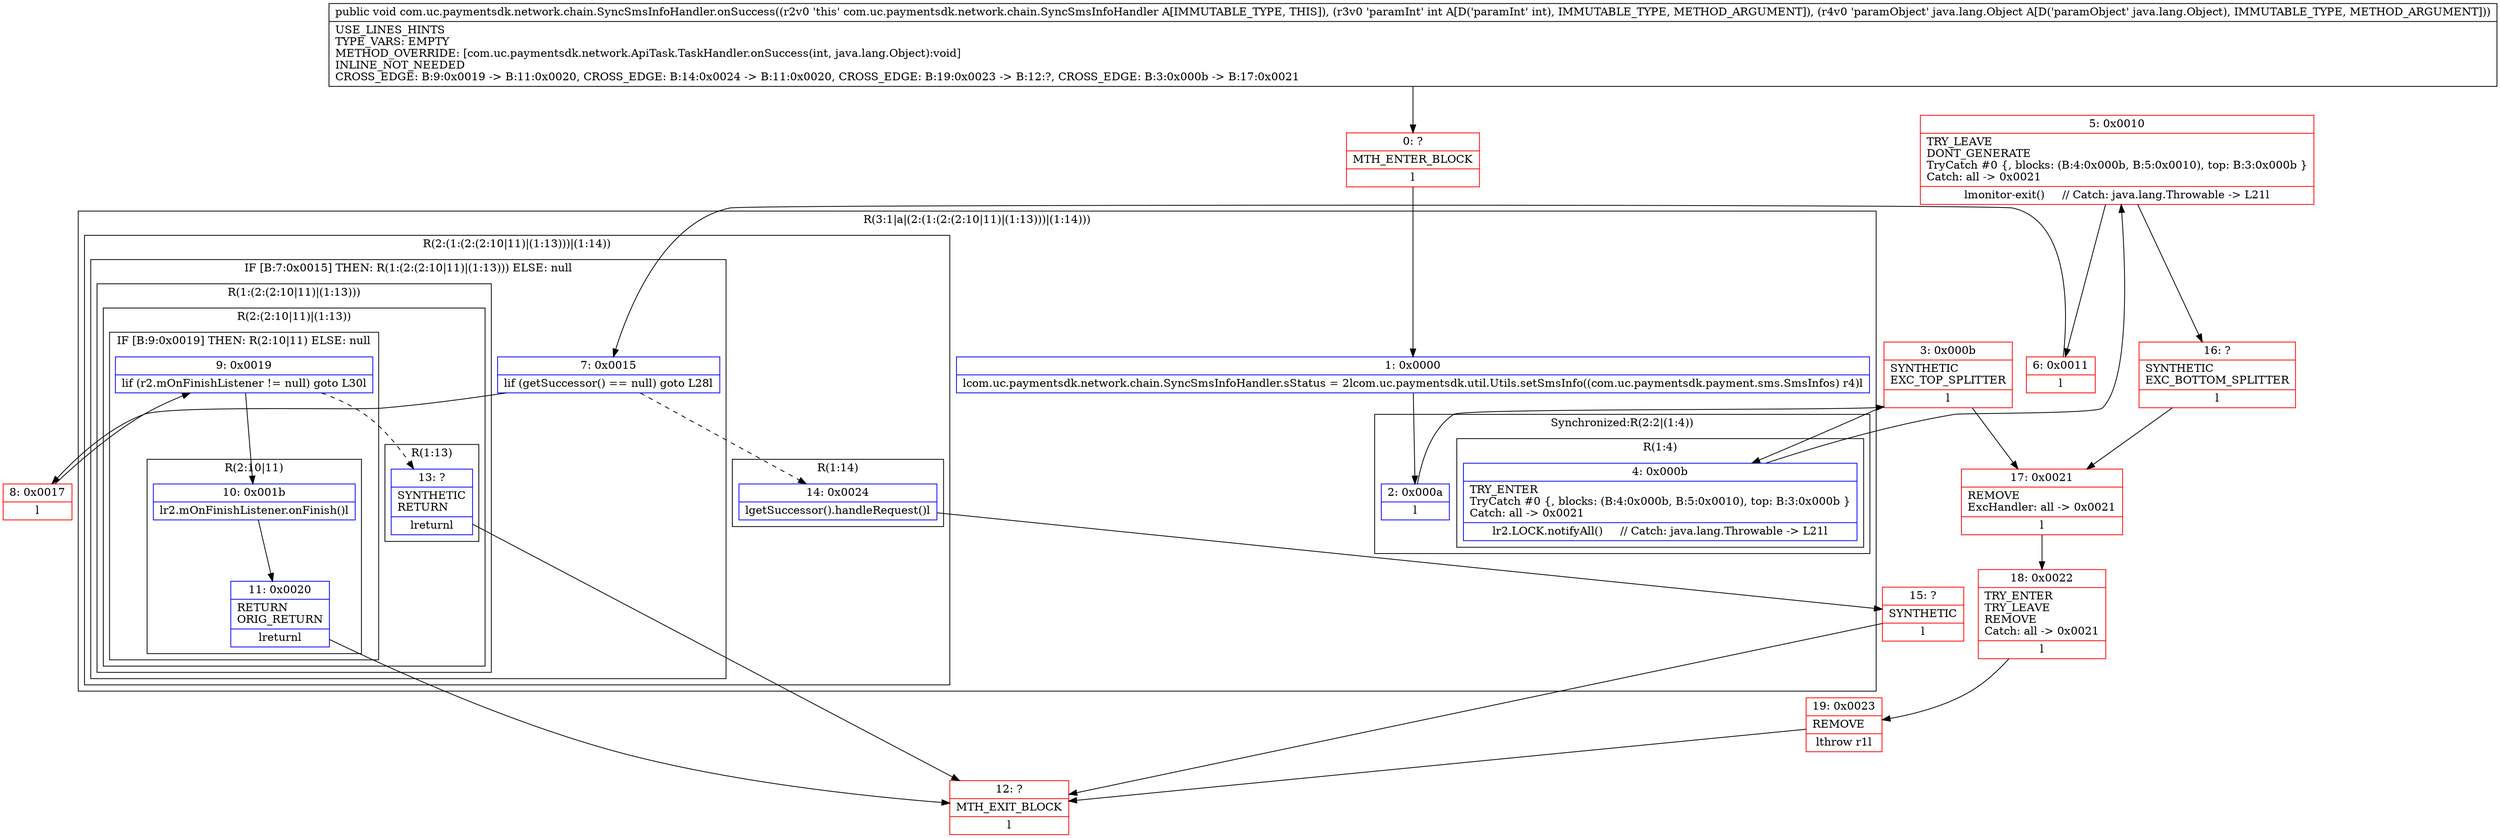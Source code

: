 digraph "CFG forcom.uc.paymentsdk.network.chain.SyncSmsInfoHandler.onSuccess(ILjava\/lang\/Object;)V" {
subgraph cluster_Region_521415752 {
label = "R(3:1|a|(2:(1:(2:(2:10|11)|(1:13)))|(1:14)))";
node [shape=record,color=blue];
Node_1 [shape=record,label="{1\:\ 0x0000|lcom.uc.paymentsdk.network.chain.SyncSmsInfoHandler.sStatus = 2lcom.uc.paymentsdk.util.Utils.setSmsInfo((com.uc.paymentsdk.payment.sms.SmsInfos) r4)l}"];
subgraph cluster_SynchronizedRegion_1103890630 {
label = "Synchronized:R(2:2|(1:4))";
node [shape=record,color=blue];
Node_2 [shape=record,label="{2\:\ 0x000a|l}"];
subgraph cluster_Region_1925670346 {
label = "R(1:4)";
node [shape=record,color=blue];
Node_4 [shape=record,label="{4\:\ 0x000b|TRY_ENTER\lTryCatch #0 \{, blocks: (B:4:0x000b, B:5:0x0010), top: B:3:0x000b \}\lCatch: all \-\> 0x0021\l|lr2.LOCK.notifyAll()     \/\/ Catch: java.lang.Throwable \-\> L21l}"];
}
}
subgraph cluster_Region_1755335238 {
label = "R(2:(1:(2:(2:10|11)|(1:13)))|(1:14))";
node [shape=record,color=blue];
subgraph cluster_IfRegion_1458068854 {
label = "IF [B:7:0x0015] THEN: R(1:(2:(2:10|11)|(1:13))) ELSE: null";
node [shape=record,color=blue];
Node_7 [shape=record,label="{7\:\ 0x0015|lif (getSuccessor() == null) goto L28l}"];
subgraph cluster_Region_2000938325 {
label = "R(1:(2:(2:10|11)|(1:13)))";
node [shape=record,color=blue];
subgraph cluster_Region_1046689602 {
label = "R(2:(2:10|11)|(1:13))";
node [shape=record,color=blue];
subgraph cluster_IfRegion_1425778866 {
label = "IF [B:9:0x0019] THEN: R(2:10|11) ELSE: null";
node [shape=record,color=blue];
Node_9 [shape=record,label="{9\:\ 0x0019|lif (r2.mOnFinishListener != null) goto L30l}"];
subgraph cluster_Region_1089232054 {
label = "R(2:10|11)";
node [shape=record,color=blue];
Node_10 [shape=record,label="{10\:\ 0x001b|lr2.mOnFinishListener.onFinish()l}"];
Node_11 [shape=record,label="{11\:\ 0x0020|RETURN\lORIG_RETURN\l|lreturnl}"];
}
}
subgraph cluster_Region_686645427 {
label = "R(1:13)";
node [shape=record,color=blue];
Node_13 [shape=record,label="{13\:\ ?|SYNTHETIC\lRETURN\l|lreturnl}"];
}
}
}
}
subgraph cluster_Region_261327819 {
label = "R(1:14)";
node [shape=record,color=blue];
Node_14 [shape=record,label="{14\:\ 0x0024|lgetSuccessor().handleRequest()l}"];
}
}
}
Node_0 [shape=record,color=red,label="{0\:\ ?|MTH_ENTER_BLOCK\l|l}"];
Node_3 [shape=record,color=red,label="{3\:\ 0x000b|SYNTHETIC\lEXC_TOP_SPLITTER\l|l}"];
Node_5 [shape=record,color=red,label="{5\:\ 0x0010|TRY_LEAVE\lDONT_GENERATE\lTryCatch #0 \{, blocks: (B:4:0x000b, B:5:0x0010), top: B:3:0x000b \}\lCatch: all \-\> 0x0021\l|lmonitor\-exit()     \/\/ Catch: java.lang.Throwable \-\> L21l}"];
Node_6 [shape=record,color=red,label="{6\:\ 0x0011|l}"];
Node_8 [shape=record,color=red,label="{8\:\ 0x0017|l}"];
Node_12 [shape=record,color=red,label="{12\:\ ?|MTH_EXIT_BLOCK\l|l}"];
Node_15 [shape=record,color=red,label="{15\:\ ?|SYNTHETIC\l|l}"];
Node_16 [shape=record,color=red,label="{16\:\ ?|SYNTHETIC\lEXC_BOTTOM_SPLITTER\l|l}"];
Node_17 [shape=record,color=red,label="{17\:\ 0x0021|REMOVE\lExcHandler: all \-\> 0x0021\l|l}"];
Node_18 [shape=record,color=red,label="{18\:\ 0x0022|TRY_ENTER\lTRY_LEAVE\lREMOVE\lCatch: all \-\> 0x0021\l|l}"];
Node_19 [shape=record,color=red,label="{19\:\ 0x0023|REMOVE\l|lthrow r1l}"];
MethodNode[shape=record,label="{public void com.uc.paymentsdk.network.chain.SyncSmsInfoHandler.onSuccess((r2v0 'this' com.uc.paymentsdk.network.chain.SyncSmsInfoHandler A[IMMUTABLE_TYPE, THIS]), (r3v0 'paramInt' int A[D('paramInt' int), IMMUTABLE_TYPE, METHOD_ARGUMENT]), (r4v0 'paramObject' java.lang.Object A[D('paramObject' java.lang.Object), IMMUTABLE_TYPE, METHOD_ARGUMENT]))  | USE_LINES_HINTS\lTYPE_VARS: EMPTY\lMETHOD_OVERRIDE: [com.uc.paymentsdk.network.ApiTask.TaskHandler.onSuccess(int, java.lang.Object):void]\lINLINE_NOT_NEEDED\lCROSS_EDGE: B:9:0x0019 \-\> B:11:0x0020, CROSS_EDGE: B:14:0x0024 \-\> B:11:0x0020, CROSS_EDGE: B:19:0x0023 \-\> B:12:?, CROSS_EDGE: B:3:0x000b \-\> B:17:0x0021\l}"];
MethodNode -> Node_0;
Node_1 -> Node_2;
Node_2 -> Node_3;
Node_4 -> Node_5;
Node_7 -> Node_8;
Node_7 -> Node_14[style=dashed];
Node_9 -> Node_10;
Node_9 -> Node_13[style=dashed];
Node_10 -> Node_11;
Node_11 -> Node_12;
Node_13 -> Node_12;
Node_14 -> Node_15;
Node_0 -> Node_1;
Node_3 -> Node_4;
Node_3 -> Node_17;
Node_5 -> Node_6;
Node_5 -> Node_16;
Node_6 -> Node_7;
Node_8 -> Node_9;
Node_15 -> Node_12;
Node_16 -> Node_17;
Node_17 -> Node_18;
Node_18 -> Node_19;
Node_19 -> Node_12;
}

